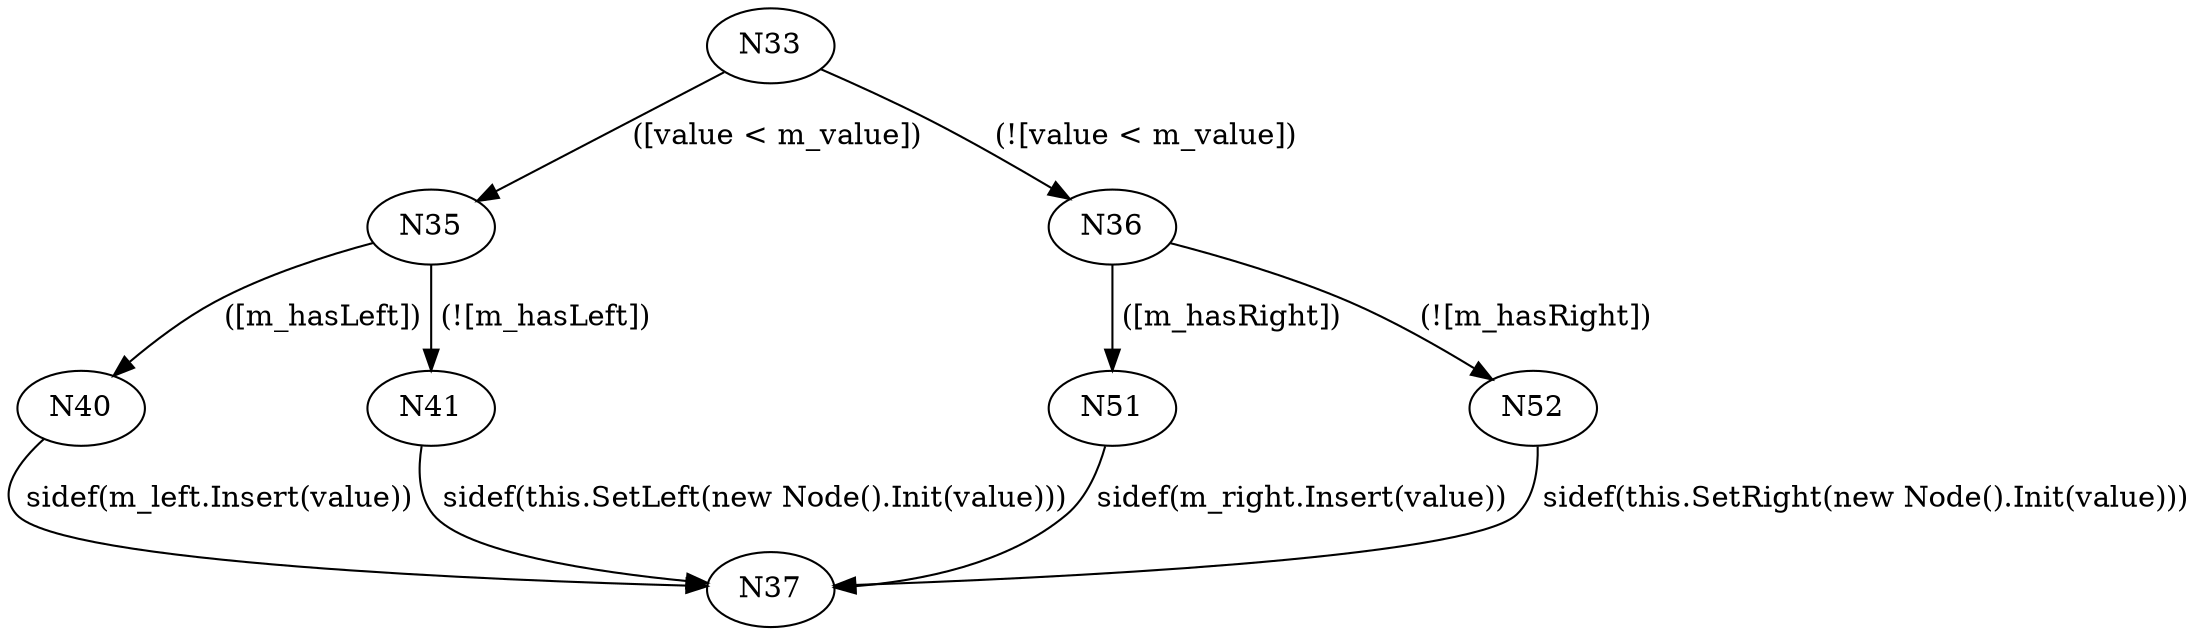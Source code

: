 digraph Insert {
N33 -> N35 [label=" ([value < m_value])"];
N35 -> N40 [label=" ([m_hasLeft])"];
N40 -> N37 [label=" sidef(m_left.Insert(value))"];
N35 -> N41 [label=" (![m_hasLeft])"];
N41 -> N37 [label=" sidef(this.SetLeft(new Node().Init(value)))"];
N33 -> N36 [label=" (![value < m_value])"];
N36 -> N51 [label=" ([m_hasRight])"];
N51 -> N37 [label=" sidef(m_right.Insert(value))"];
N36 -> N52 [label=" (![m_hasRight])"];
N52 -> N37 [label=" sidef(this.SetRight(new Node().Init(value)))"];
}

